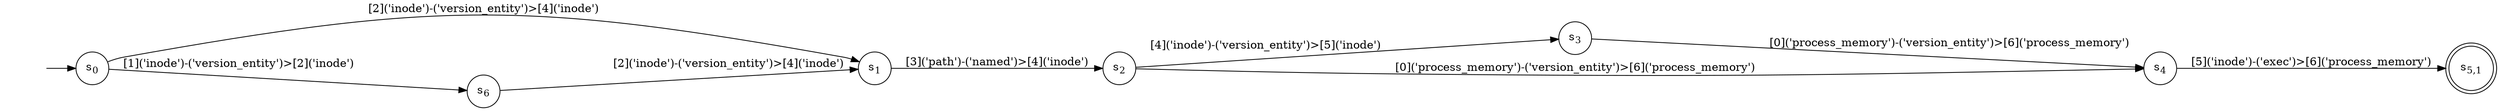 digraph DFA {
    rankdir = LR;
    I [style = invis];
    I -> S0;
    S0 [label = <s<sub>0</sub>>, shape = circle];
    S1 [label = <s<sub>1</sub>>, shape = circle];
    S2 [label = <s<sub>2</sub>>, shape = circle];
    S3 [label = <s<sub>3</sub>>, shape = circle];
    S4 [label = <s<sub>4</sub>>, shape = circle];
    S5 [label = <s<sub>5,1</sub>>, shape = circle, peripheries = 2];
    S4 -> S5 [label = "[5]('inode')-('exec')>[6]('process_memory')"];
    S3 -> S4 [label = "[0]('process_memory')-('version_entity')>[6]('process_memory')"];
    S2 -> S3 [label = "[4]('inode')-('version_entity')>[5]('inode')"];
    S2 -> S4 [label = "[0]('process_memory')-('version_entity')>[6]('process_memory')"];
    S1 -> S2 [label = "[3]('path')-('named')>[4]('inode')"];
    S0 -> S1 [label = "[2]('inode')-('version_entity')>[4]('inode')"];
    S6 [label = <s<sub>6</sub>>, shape = circle];
    S6 -> S1 [label = "[2]('inode')-('version_entity')>[4]('inode')"];
    S0 -> S6 [label = "[1]('inode')-('version_entity')>[2]('inode')"];
}
